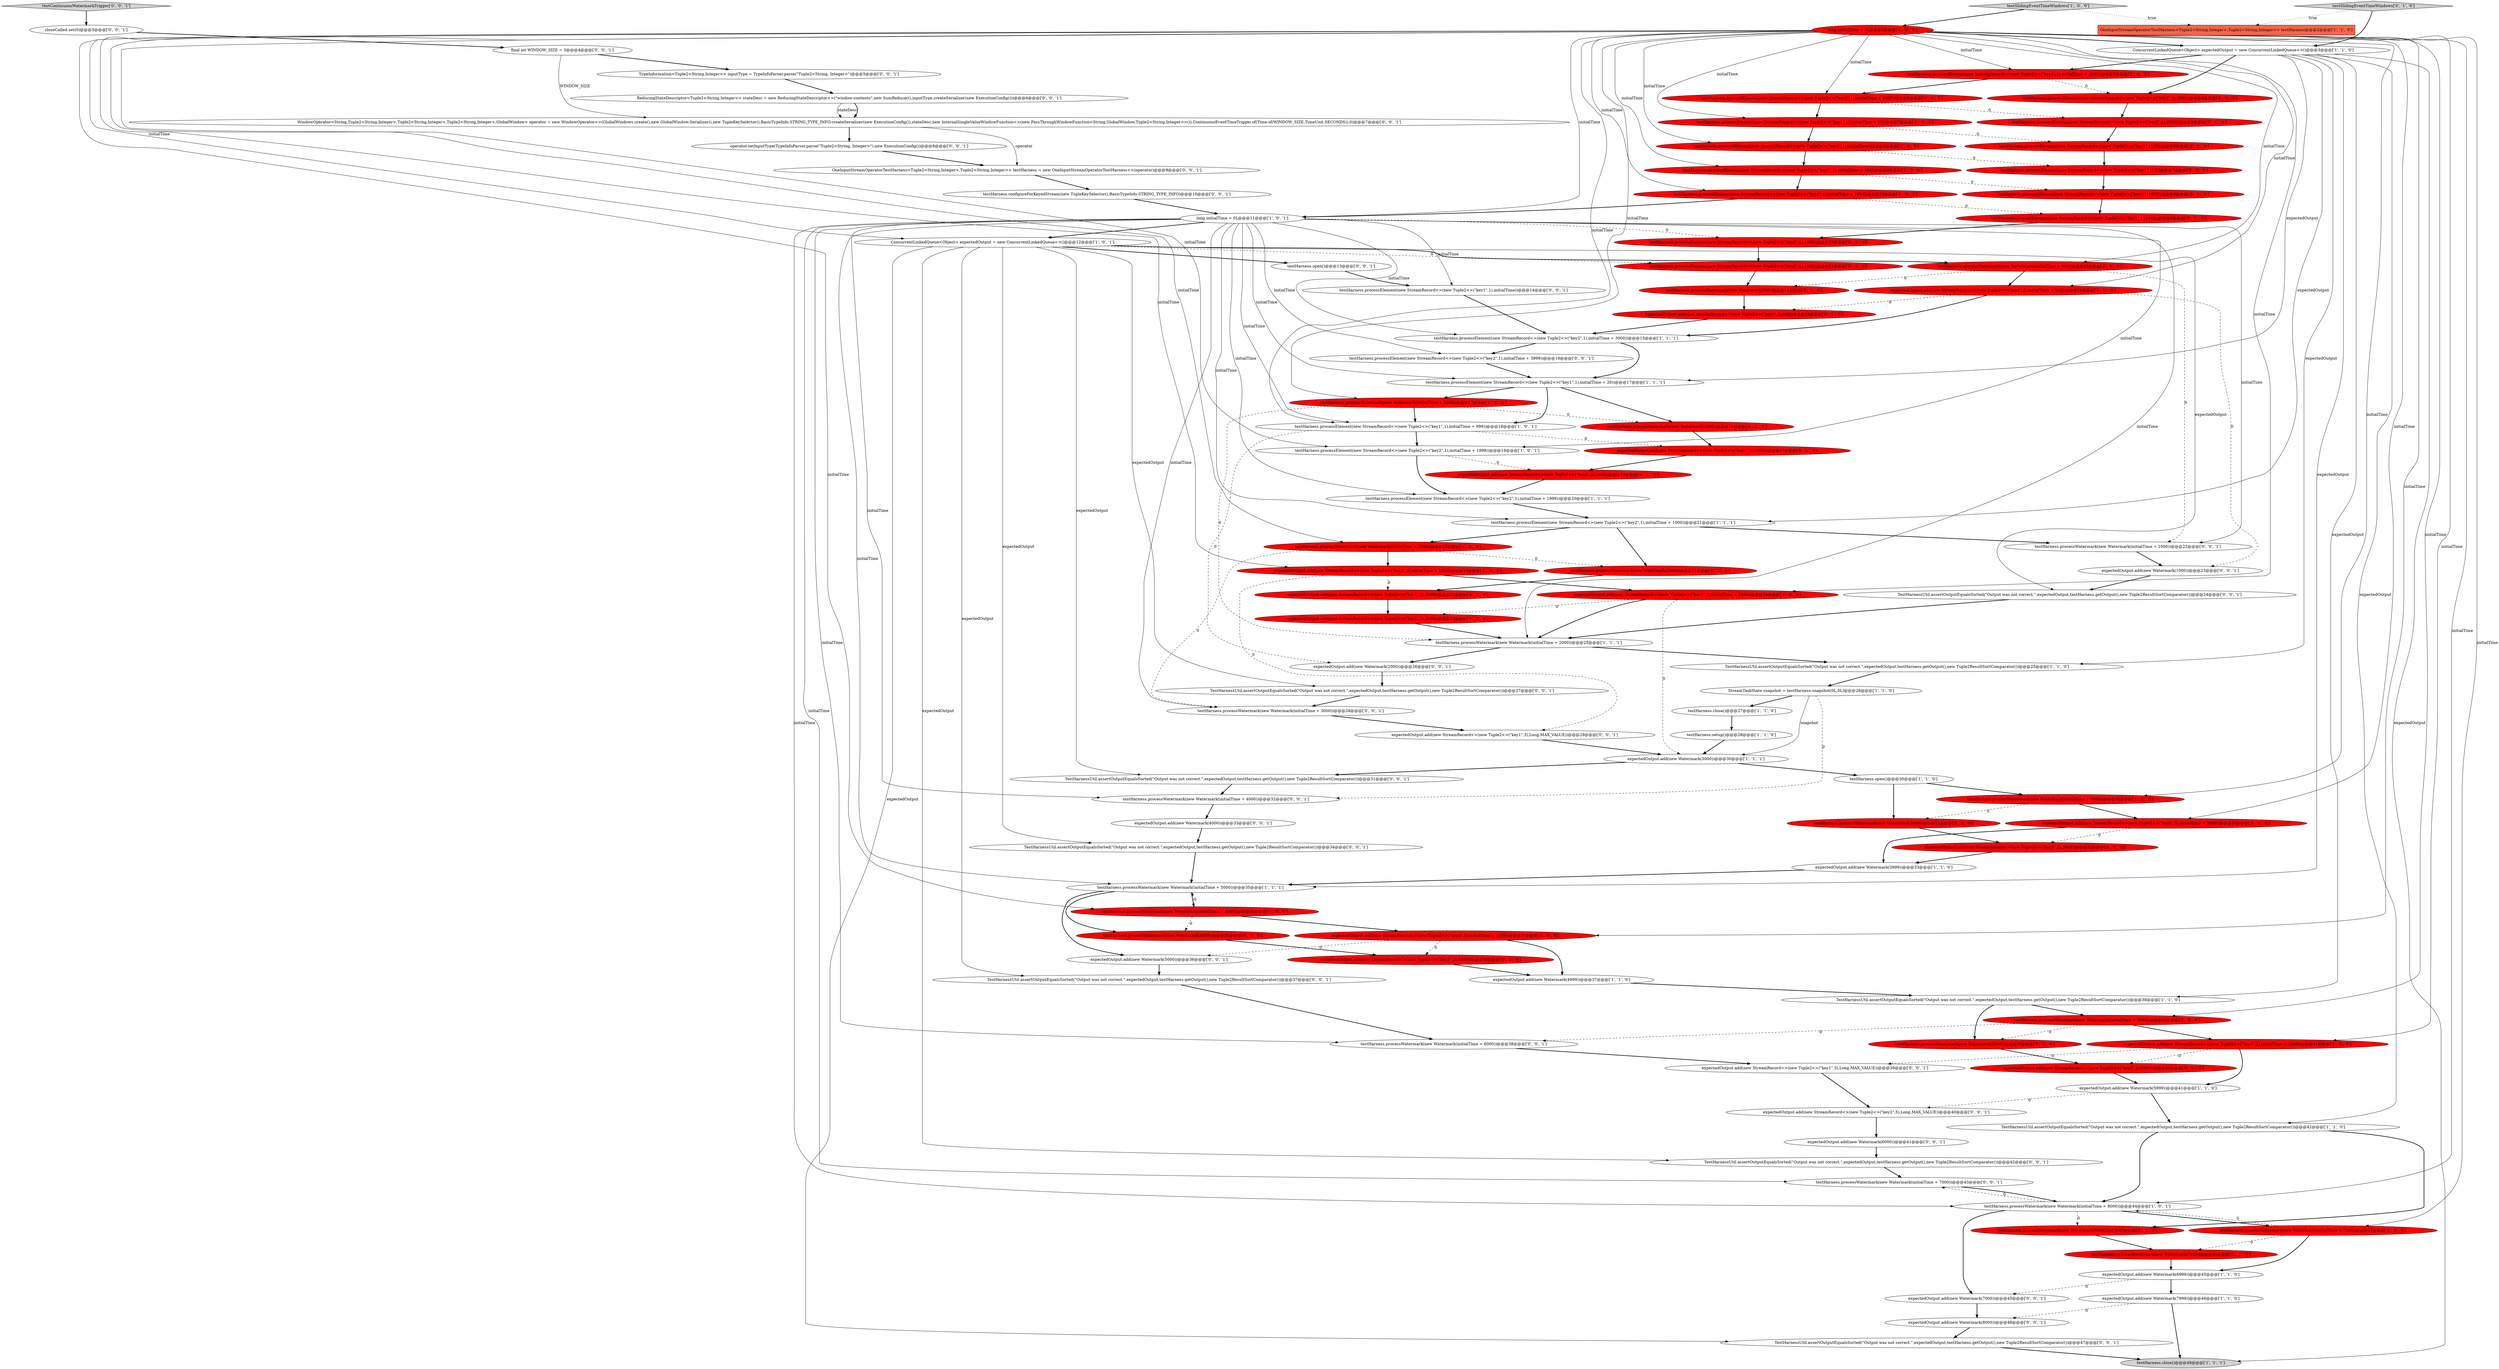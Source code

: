 digraph {
66 [style = filled, label = "testHarness.processElement(new StreamRecord<>(new Tuple2<>(\"key1\",1),0))@@@7@@@['0', '1', '0']", fillcolor = red, shape = ellipse image = "AAA1AAABBB2BBB"];
11 [style = filled, label = "testHarness.processElement(new StreamRecord<>(new Tuple2<>(\"key1\",1),initialTime + 999))@@@18@@@['1', '0', '1']", fillcolor = white, shape = ellipse image = "AAA0AAABBB1BBB"];
45 [style = filled, label = "testHarness.open()@@@30@@@['1', '1', '0']", fillcolor = white, shape = ellipse image = "AAA0AAABBB1BBB"];
106 [style = filled, label = "OneInputStreamOperatorTestHarness<Tuple2<String,Integer>,Tuple2<String,Integer>> testHarness = new OneInputStreamOperatorTestHarness<>(operator)@@@9@@@['0', '0', '1']", fillcolor = white, shape = ellipse image = "AAA0AAABBB3BBB"];
54 [style = filled, label = "expectedOutput.add(new StreamRecord<>(new Tuple2<>(\"key1\",3),999))@@@13@@@['0', '1', '0']", fillcolor = red, shape = ellipse image = "AAA1AAABBB2BBB"];
99 [style = filled, label = "TestHarnessUtil.assertOutputEqualsSorted(\"Output was not correct.\",expectedOutput,testHarness.getOutput(),new Tuple2ResultSortComparator())@@@42@@@['0', '0', '1']", fillcolor = white, shape = ellipse image = "AAA0AAABBB3BBB"];
55 [style = filled, label = "testHarness.processElement(new StreamRecord<>(new Tuple2<>(\"key2\",1),3000))@@@5@@@['0', '1', '0']", fillcolor = red, shape = ellipse image = "AAA1AAABBB2BBB"];
81 [style = filled, label = "expectedOutput.add(new Watermark(1000))@@@23@@@['0', '0', '1']", fillcolor = white, shape = ellipse image = "AAA0AAABBB3BBB"];
95 [style = filled, label = "TestHarnessUtil.assertOutputEqualsSorted(\"Output was not correct.\",expectedOutput,testHarness.getOutput(),new Tuple2ResultSortComparator())@@@34@@@['0', '0', '1']", fillcolor = white, shape = ellipse image = "AAA0AAABBB3BBB"];
2 [style = filled, label = "expectedOutput.add(new StreamRecord<>(new Tuple2<>(\"key2\",3),initialTime + 2999))@@@24@@@['1', '0', '0']", fillcolor = red, shape = ellipse image = "AAA1AAABBB1BBB"];
20 [style = filled, label = "testHarness.processWatermark(new Watermark(initialTime + 2000))@@@25@@@['1', '1', '1']", fillcolor = white, shape = ellipse image = "AAA0AAABBB1BBB"];
47 [style = filled, label = "expectedOutput.add(new Watermark(3999))@@@33@@@['1', '1', '0']", fillcolor = white, shape = ellipse image = "AAA0AAABBB1BBB"];
88 [style = filled, label = "expectedOutput.add(new StreamRecord<>(new Tuple2<>(\"key1\",3),Long.MAX_VALUE))@@@29@@@['0', '0', '1']", fillcolor = white, shape = ellipse image = "AAA0AAABBB3BBB"];
101 [style = filled, label = "expectedOutput.add(new Watermark(4000))@@@33@@@['0', '0', '1']", fillcolor = white, shape = ellipse image = "AAA0AAABBB3BBB"];
78 [style = filled, label = "testContinuousWatermarkTrigger['0', '0', '1']", fillcolor = lightgray, shape = diamond image = "AAA0AAABBB3BBB"];
102 [style = filled, label = "TestHarnessUtil.assertOutputEqualsSorted(\"Output was not correct.\",expectedOutput,testHarness.getOutput(),new Tuple2ResultSortComparator())@@@47@@@['0', '0', '1']", fillcolor = white, shape = ellipse image = "AAA0AAABBB3BBB"];
37 [style = filled, label = "long initialTime = 0L@@@3@@@['1', '0', '0']", fillcolor = red, shape = ellipse image = "AAA1AAABBB1BBB"];
33 [style = filled, label = "testHarness.processWatermark(new Watermark(initialTime + 5000))@@@35@@@['1', '1', '1']", fillcolor = white, shape = ellipse image = "AAA0AAABBB1BBB"];
57 [style = filled, label = "testHarness.processElement(new StreamRecord<>(new Tuple2<>(\"key1\",1),999))@@@8@@@['0', '1', '0']", fillcolor = red, shape = ellipse image = "AAA1AAABBB2BBB"];
87 [style = filled, label = "expectedOutput.add(new StreamRecord<>(new Tuple2<>(\"key2\",5),Long.MAX_VALUE))@@@40@@@['0', '0', '1']", fillcolor = white, shape = ellipse image = "AAA0AAABBB3BBB"];
82 [style = filled, label = "WindowOperator<String,Tuple2<String,Integer>,Tuple2<String,Integer>,Tuple2<String,Integer>,GlobalWindow> operator = new WindowOperator<>(GlobalWindows.create(),new GlobalWindow.Serializer(),new TupleKeySelector(),BasicTypeInfo.STRING_TYPE_INFO.createSerializer(new ExecutionConfig()),stateDesc,new InternalSingleValueWindowFunction<>(new PassThroughWindowFunction<String,GlobalWindow,Tuple2<String,Integer>>()),ContinuousEventTimeTrigger.of(Time.of(WINDOW_SIZE,TimeUnit.SECONDS)),0)@@@7@@@['0', '0', '1']", fillcolor = white, shape = ellipse image = "AAA0AAABBB3BBB"];
9 [style = filled, label = "expectedOutput.add(new StreamRecord<>(new Tuple2<>(\"key2\",2),initialTime + 4999))@@@37@@@['1', '0', '0']", fillcolor = red, shape = ellipse image = "AAA1AAABBB1BBB"];
43 [style = filled, label = "testHarness.setup()@@@28@@@['1', '1', '0']", fillcolor = white, shape = ellipse image = "AAA0AAABBB1BBB"];
73 [style = filled, label = "testHarness.processWatermark(new Watermark(initialTime + 6000))@@@38@@@['0', '0', '1']", fillcolor = white, shape = ellipse image = "AAA0AAABBB3BBB"];
86 [style = filled, label = "TestHarnessUtil.assertOutputEqualsSorted(\"Output was not correct.\",expectedOutput,testHarness.getOutput(),new Tuple2ResultSortComparator())@@@31@@@['0', '0', '1']", fillcolor = white, shape = ellipse image = "AAA0AAABBB3BBB"];
61 [style = filled, label = "expectedOutput.add(new StreamRecord<>(new Tuple2<>(\"key2\",2),4999))@@@36@@@['0', '1', '0']", fillcolor = red, shape = ellipse image = "AAA1AAABBB2BBB"];
91 [style = filled, label = "testHarness.processWatermark(new Watermark(initialTime + 1000))@@@22@@@['0', '0', '1']", fillcolor = white, shape = ellipse image = "AAA0AAABBB3BBB"];
13 [style = filled, label = "testHarness.close()@@@27@@@['1', '1', '0']", fillcolor = white, shape = ellipse image = "AAA0AAABBB1BBB"];
89 [style = filled, label = "TestHarnessUtil.assertOutputEqualsSorted(\"Output was not correct.\",expectedOutput,testHarness.getOutput(),new Tuple2ResultSortComparator())@@@24@@@['0', '0', '1']", fillcolor = white, shape = ellipse image = "AAA0AAABBB3BBB"];
85 [style = filled, label = "testHarness.processWatermark(new Watermark(initialTime + 7000))@@@43@@@['0', '0', '1']", fillcolor = white, shape = ellipse image = "AAA0AAABBB3BBB"];
105 [style = filled, label = "expectedOutput.add(new Watermark(7000))@@@45@@@['0', '0', '1']", fillcolor = white, shape = ellipse image = "AAA0AAABBB3BBB"];
83 [style = filled, label = "testHarness.processElement(new StreamRecord<>(new Tuple2<>(\"key1\",1),initialTime))@@@14@@@['0', '0', '1']", fillcolor = white, shape = ellipse image = "AAA0AAABBB3BBB"];
44 [style = filled, label = "ConcurrentLinkedQueue<Object> expectedOutput = new ConcurrentLinkedQueue<>()@@@3@@@['1', '1', '0']", fillcolor = white, shape = ellipse image = "AAA0AAABBB1BBB"];
60 [style = filled, label = "expectedOutput.add(new StreamRecord<>(new Tuple2<>(\"key1\",3),1999))@@@17@@@['0', '1', '0']", fillcolor = red, shape = ellipse image = "AAA1AAABBB2BBB"];
67 [style = filled, label = "expectedOutput.add(new StreamRecord<>(new Tuple2<>(\"key2\",3),1999))@@@18@@@['0', '1', '0']", fillcolor = red, shape = ellipse image = "AAA1AAABBB2BBB"];
84 [style = filled, label = "testHarness.open()@@@13@@@['0', '0', '1']", fillcolor = white, shape = ellipse image = "AAA0AAABBB3BBB"];
50 [style = filled, label = "testHarness.processElement(new StreamRecord<>(new Tuple2<>(\"key2\",1),1998))@@@9@@@['0', '1', '0']", fillcolor = red, shape = ellipse image = "AAA1AAABBB2BBB"];
76 [style = filled, label = "expectedOutput.add(new Watermark(6000))@@@41@@@['0', '0', '1']", fillcolor = white, shape = ellipse image = "AAA0AAABBB3BBB"];
80 [style = filled, label = "TypeInformation<Tuple2<String,Integer>> inputType = TypeInfoParser.parse(\"Tuple2<String, Integer>\")@@@5@@@['0', '0', '1']", fillcolor = white, shape = ellipse image = "AAA0AAABBB3BBB"];
70 [style = filled, label = "testHarness.processWatermark(new Watermark(2999))@@@21@@@['0', '1', '0']", fillcolor = red, shape = ellipse image = "AAA1AAABBB2BBB"];
52 [style = filled, label = "testSlidingEventTimeWindows['0', '1', '0']", fillcolor = lightgray, shape = diamond image = "AAA0AAABBB2BBB"];
28 [style = filled, label = "long initialTime = 0L@@@11@@@['1', '0', '1']", fillcolor = white, shape = ellipse image = "AAA0AAABBB1BBB"];
74 [style = filled, label = "expectedOutput.add(new StreamRecord<>(new Tuple2<>(\"key1\",3),Long.MAX_VALUE))@@@39@@@['0', '0', '1']", fillcolor = white, shape = ellipse image = "AAA0AAABBB3BBB"];
103 [style = filled, label = "testHarness.processWatermark(new Watermark(initialTime + 3000))@@@28@@@['0', '0', '1']", fillcolor = white, shape = ellipse image = "AAA0AAABBB3BBB"];
21 [style = filled, label = "testHarness.processElement(new StreamRecord<>(new Tuple2<>(\"key2\",1),initialTime + 1998))@@@10@@@['1', '0', '0']", fillcolor = red, shape = ellipse image = "AAA1AAABBB1BBB"];
38 [style = filled, label = "testHarness.processWatermark(new Watermark(initialTime + 2999))@@@22@@@['1', '0', '0']", fillcolor = red, shape = ellipse image = "AAA1AAABBB1BBB"];
62 [style = filled, label = "expectedOutput.add(new StreamRecord<>(new Tuple2<>(\"key1\",3),2999))@@@22@@@['0', '1', '0']", fillcolor = red, shape = ellipse image = "AAA1AAABBB2BBB"];
6 [style = filled, label = "testHarness.processWatermark(new Watermark(initialTime + 4999))@@@36@@@['1', '0', '0']", fillcolor = red, shape = ellipse image = "AAA1AAABBB1BBB"];
40 [style = filled, label = "testHarness.processElement(new StreamRecord<>(new Tuple2<>(\"key2\",1),initialTime + 3000))@@@6@@@['1', '0', '0']", fillcolor = red, shape = ellipse image = "AAA1AAABBB1BBB"];
32 [style = filled, label = "testHarness.processElement(new StreamRecord<>(new Tuple2<>(\"key1\",1),initialTime + 999))@@@9@@@['1', '0', '0']", fillcolor = red, shape = ellipse image = "AAA1AAABBB1BBB"];
96 [style = filled, label = "ReducingStateDescriptor<Tuple2<String,Integer>> stateDesc = new ReducingStateDescriptor<>(\"window-contents\",new SumReducer(),inputType.createSerializer(new ExecutionConfig()))@@@6@@@['0', '0', '1']", fillcolor = white, shape = ellipse image = "AAA0AAABBB3BBB"];
15 [style = filled, label = "testHarness.processWatermark(new Watermark(initialTime + 999))@@@13@@@['1', '0', '0']", fillcolor = red, shape = ellipse image = "AAA1AAABBB1BBB"];
75 [style = filled, label = "TestHarnessUtil.assertOutputEqualsSorted(\"Output was not correct.\",expectedOutput,testHarness.getOutput(),new Tuple2ResultSortComparator())@@@27@@@['0', '0', '1']", fillcolor = white, shape = ellipse image = "AAA0AAABBB3BBB"];
4 [style = filled, label = "TestHarnessUtil.assertOutputEqualsSorted(\"Output was not correct.\",expectedOutput,testHarness.getOutput(),new Tuple2ResultSortComparator())@@@38@@@['1', '1', '0']", fillcolor = white, shape = ellipse image = "AAA0AAABBB1BBB"];
69 [style = filled, label = "testHarness.processWatermark(new Watermark(7999))@@@44@@@['0', '1', '0']", fillcolor = red, shape = ellipse image = "AAA1AAABBB2BBB"];
49 [style = filled, label = "testHarness.processWatermark(new Watermark(5999))@@@39@@@['0', '1', '0']", fillcolor = red, shape = ellipse image = "AAA1AAABBB2BBB"];
8 [style = filled, label = "testHarness.close()@@@48@@@['1', '1', '1']", fillcolor = lightgray, shape = ellipse image = "AAA0AAABBB1BBB"];
34 [style = filled, label = "expectedOutput.add(new StreamRecord<>(new Tuple2<>(\"key1\",3),initialTime + 999))@@@14@@@['1', '0', '0']", fillcolor = red, shape = ellipse image = "AAA1AAABBB1BBB"];
0 [style = filled, label = "testHarness.processWatermark(new Watermark(initialTime + 1999))@@@17@@@['1', '0', '0']", fillcolor = red, shape = ellipse image = "AAA1AAABBB1BBB"];
104 [style = filled, label = "testHarness.processElement(new StreamRecord<>(new Tuple2<>(\"key2\",1),initialTime + 3999))@@@16@@@['0', '0', '1']", fillcolor = white, shape = ellipse image = "AAA0AAABBB3BBB"];
27 [style = filled, label = "testHarness.processWatermark(new Watermark(initialTime + 8000))@@@44@@@['1', '0', '1']", fillcolor = white, shape = ellipse image = "AAA0AAABBB1BBB"];
36 [style = filled, label = "testHarness.processElement(new StreamRecord<>(new Tuple2<>(\"key2\",1),initialTime + 3000))@@@15@@@['1', '1', '1']", fillcolor = white, shape = ellipse image = "AAA0AAABBB1BBB"];
94 [style = filled, label = "operator.setInputType(TypeInfoParser.parse(\"Tuple2<String, Integer>\"),new ExecutionConfig())@@@8@@@['0', '0', '1']", fillcolor = white, shape = ellipse image = "AAA0AAABBB3BBB"];
72 [style = filled, label = "testHarness.processElement(new StreamRecord<>(new Tuple2<>(\"key2\",1),1000))@@@11@@@['0', '1', '0']", fillcolor = red, shape = ellipse image = "AAA1AAABBB2BBB"];
77 [style = filled, label = "expectedOutput.add(new Watermark(8000))@@@46@@@['0', '0', '1']", fillcolor = white, shape = ellipse image = "AAA0AAABBB3BBB"];
79 [style = filled, label = "final int WINDOW_SIZE = 3@@@4@@@['0', '0', '1']", fillcolor = white, shape = ellipse image = "AAA0AAABBB3BBB"];
51 [style = filled, label = "expectedOutput.add(new StreamRecord<>(new Tuple2<>(\"key2\",2),5999))@@@40@@@['0', '1', '0']", fillcolor = red, shape = ellipse image = "AAA1AAABBB2BBB"];
58 [style = filled, label = "testHarness.processElement(new StreamRecord<>(new Tuple2<>(\"key1\",1),20))@@@6@@@['0', '1', '0']", fillcolor = red, shape = ellipse image = "AAA1AAABBB2BBB"];
65 [style = filled, label = "testHarness.processWatermark(new Watermark(6999))@@@43@@@['0', '1', '0']", fillcolor = red, shape = ellipse image = "AAA1AAABBB2BBB"];
98 [style = filled, label = "expectedOutput.add(new Watermark(2000))@@@26@@@['0', '0', '1']", fillcolor = white, shape = ellipse image = "AAA0AAABBB3BBB"];
100 [style = filled, label = "testHarness.configureForKeyedStream(new TupleKeySelector(),BasicTypeInfo.STRING_TYPE_INFO)@@@10@@@['0', '0', '1']", fillcolor = white, shape = ellipse image = "AAA0AAABBB3BBB"];
56 [style = filled, label = "testHarness.processElement(new StreamRecord<>(new Tuple2<>(\"key2\",1),3999))@@@4@@@['0', '1', '0']", fillcolor = red, shape = ellipse image = "AAA1AAABBB2BBB"];
1 [style = filled, label = "testHarness.processElement(new StreamRecord<>(new Tuple2<>(\"key2\",1),initialTime + 1999))@@@20@@@['1', '1', '1']", fillcolor = white, shape = ellipse image = "AAA0AAABBB1BBB"];
23 [style = filled, label = "TestHarnessUtil.assertOutputEqualsSorted(\"Output was not correct.\",expectedOutput,testHarness.getOutput(),new Tuple2ResultSortComparator())@@@42@@@['1', '1', '0']", fillcolor = white, shape = ellipse image = "AAA0AAABBB1BBB"];
16 [style = filled, label = "expectedOutput.add(new Watermark(4999))@@@37@@@['1', '1', '0']", fillcolor = white, shape = ellipse image = "AAA0AAABBB1BBB"];
3 [style = filled, label = "expectedOutput.add(new StreamRecord<>(new Tuple2<>(\"key2\",5),initialTime + 3999))@@@33@@@['1', '0', '0']", fillcolor = red, shape = ellipse image = "AAA1AAABBB1BBB"];
97 [style = filled, label = "TestHarnessUtil.assertOutputEqualsSorted(\"Output was not correct.\",expectedOutput,testHarness.getOutput(),new Tuple2ResultSortComparator())@@@37@@@['0', '0', '1']", fillcolor = white, shape = ellipse image = "AAA0AAABBB3BBB"];
24 [style = filled, label = "testHarness.processElement(new StreamRecord<>(new Tuple2<>(\"key1\",1),initialTime + 20))@@@7@@@['1', '0', '0']", fillcolor = red, shape = ellipse image = "AAA1AAABBB1BBB"];
35 [style = filled, label = "expectedOutput.add(new Watermark(5999))@@@41@@@['1', '1', '0']", fillcolor = white, shape = ellipse image = "AAA0AAABBB1BBB"];
92 [style = filled, label = "closeCalled.set(0)@@@3@@@['0', '0', '1']", fillcolor = white, shape = ellipse image = "AAA0AAABBB3BBB"];
68 [style = filled, label = "testHarness.processWatermark(new Watermark(3999))@@@31@@@['0', '1', '0']", fillcolor = red, shape = ellipse image = "AAA1AAABBB2BBB"];
5 [style = filled, label = "StreamTaskState snapshot = testHarness.snapshot(0L,0L)@@@26@@@['1', '1', '0']", fillcolor = white, shape = ellipse image = "AAA0AAABBB1BBB"];
41 [style = filled, label = "OneInputStreamOperatorTestHarness<Tuple2<String,Integer>,Tuple2<String,Integer>> testHarness@@@2@@@['1', '1', '0']", fillcolor = tomato, shape = box image = "AAA0AAABBB1BBB"];
18 [style = filled, label = "testHarness.processElement(new StreamRecord<>(new Tuple2<>(\"key1\",1),initialTime + 20))@@@17@@@['1', '1', '1']", fillcolor = white, shape = ellipse image = "AAA0AAABBB1BBB"];
12 [style = filled, label = "TestHarnessUtil.assertOutputEqualsSorted(\"Output was not correct.\",expectedOutput,testHarness.getOutput(),new Tuple2ResultSortComparator())@@@25@@@['1', '1', '0']", fillcolor = white, shape = ellipse image = "AAA0AAABBB1BBB"];
39 [style = filled, label = "testHarness.processElement(new StreamRecord<>(new Tuple2<>(\"key2\",1),initialTime + 1998))@@@19@@@['1', '0', '1']", fillcolor = white, shape = ellipse image = "AAA0AAABBB1BBB"];
7 [style = filled, label = "expectedOutput.add(new Watermark(6999))@@@45@@@['1', '1', '0']", fillcolor = white, shape = ellipse image = "AAA0AAABBB1BBB"];
17 [style = filled, label = "expectedOutput.add(new Watermark(7999))@@@46@@@['1', '1', '0']", fillcolor = white, shape = ellipse image = "AAA0AAABBB1BBB"];
30 [style = filled, label = "testHarness.processElement(new StreamRecord<>(new Tuple2<>(\"key2\",1),initialTime + 1000))@@@21@@@['1', '1', '1']", fillcolor = white, shape = ellipse image = "AAA0AAABBB1BBB"];
14 [style = filled, label = "testSlidingEventTimeWindows['1', '0', '0']", fillcolor = lightgray, shape = diamond image = "AAA0AAABBB1BBB"];
59 [style = filled, label = "testHarness.processWatermark(new Watermark(1999))@@@16@@@['0', '1', '0']", fillcolor = red, shape = ellipse image = "AAA1AAABBB2BBB"];
42 [style = filled, label = "expectedOutput.add(new StreamRecord<>(new Tuple2<>(\"key2\",2),initialTime + 5999))@@@41@@@['1', '0', '0']", fillcolor = red, shape = ellipse image = "AAA1AAABBB1BBB"];
29 [style = filled, label = "testHarness.processWatermark(new Watermark(initialTime + 7999))@@@45@@@['1', '0', '0']", fillcolor = red, shape = ellipse image = "AAA1AAABBB1BBB"];
90 [style = filled, label = "expectedOutput.add(new Watermark(5000))@@@36@@@['0', '0', '1']", fillcolor = white, shape = ellipse image = "AAA0AAABBB3BBB"];
93 [style = filled, label = "testHarness.processWatermark(new Watermark(initialTime + 4000))@@@32@@@['0', '0', '1']", fillcolor = white, shape = ellipse image = "AAA0AAABBB3BBB"];
10 [style = filled, label = "testHarness.processWatermark(new Watermark(initialTime + 5999))@@@40@@@['1', '0', '0']", fillcolor = red, shape = ellipse image = "AAA1AAABBB1BBB"];
71 [style = filled, label = "expectedOutput.add(new StreamRecord<>(new Tuple2<>(\"key2\",5),3999))@@@32@@@['0', '1', '0']", fillcolor = red, shape = ellipse image = "AAA1AAABBB2BBB"];
22 [style = filled, label = "expectedOutput.add(new Watermark(3000))@@@30@@@['1', '1', '1']", fillcolor = white, shape = ellipse image = "AAA0AAABBB1BBB"];
31 [style = filled, label = "expectedOutput.add(new StreamRecord<>(new Tuple2<>(\"key1\",3),initialTime + 2999))@@@23@@@['1', '0', '0']", fillcolor = red, shape = ellipse image = "AAA1AAABBB1BBB"];
25 [style = filled, label = "testHarness.processElement(new StreamRecord<>(new Tuple2<>(\"key1\",1),initialTime))@@@8@@@['1', '0', '0']", fillcolor = red, shape = ellipse image = "AAA1AAABBB1BBB"];
26 [style = filled, label = "ConcurrentLinkedQueue<Object> expectedOutput = new ConcurrentLinkedQueue<>()@@@12@@@['1', '0', '1']", fillcolor = white, shape = ellipse image = "AAA0AAABBB1BBB"];
64 [style = filled, label = "testHarness.processElement(new StreamRecord<>(new Tuple2<>(\"key2\",1),1999))@@@10@@@['0', '1', '0']", fillcolor = red, shape = ellipse image = "AAA1AAABBB2BBB"];
19 [style = filled, label = "testHarness.processElement(new StreamRecord<>(new Tuple2<>(\"key2\",1),initialTime + 3999))@@@5@@@['1', '0', '0']", fillcolor = red, shape = ellipse image = "AAA1AAABBB1BBB"];
46 [style = filled, label = "testHarness.processWatermark(new Watermark(initialTime + 3999))@@@32@@@['1', '0', '0']", fillcolor = red, shape = ellipse image = "AAA1AAABBB1BBB"];
53 [style = filled, label = "expectedOutput.add(new StreamRecord<>(new Tuple2<>(\"key2\",3),2999))@@@23@@@['0', '1', '0']", fillcolor = red, shape = ellipse image = "AAA1AAABBB2BBB"];
48 [style = filled, label = "testHarness.processWatermark(new Watermark(4999))@@@35@@@['0', '1', '0']", fillcolor = red, shape = ellipse image = "AAA1AAABBB2BBB"];
63 [style = filled, label = "testHarness.processWatermark(new Watermark(999))@@@12@@@['0', '1', '0']", fillcolor = red, shape = ellipse image = "AAA1AAABBB2BBB"];
21->50 [style = dashed, label="0"];
52->44 [style = bold, label=""];
28->11 [style = solid, label="initialTime"];
36->104 [style = bold, label=""];
12->5 [style = bold, label=""];
44->30 [style = solid, label="expectedOutput"];
26->86 [style = solid, label="expectedOutput"];
80->96 [style = bold, label=""];
73->74 [style = bold, label=""];
44->19 [style = bold, label=""];
42->74 [style = dashed, label="0"];
93->101 [style = bold, label=""];
49->51 [style = bold, label=""];
33->90 [style = bold, label=""];
44->8 [style = solid, label="expectedOutput"];
48->61 [style = bold, label=""];
38->31 [style = bold, label=""];
67->1 [style = bold, label=""];
95->33 [style = bold, label=""];
1->30 [style = bold, label=""];
47->33 [style = bold, label=""];
79->82 [style = solid, label="WINDOW_SIZE"];
34->54 [style = dashed, label="0"];
0->59 [style = dashed, label="0"];
10->73 [style = dashed, label="0"];
78->92 [style = bold, label=""];
9->16 [style = bold, label=""];
96->82 [style = solid, label="stateDesc"];
21->28 [style = bold, label=""];
14->41 [style = dotted, label="true"];
28->33 [style = solid, label="initialTime"];
35->23 [style = bold, label=""];
37->9 [style = solid, label="initialTime"];
28->91 [style = solid, label="initialTime"];
26->72 [style = dashed, label="0"];
37->26 [style = solid, label="initialTime"];
62->53 [style = bold, label=""];
45->68 [style = bold, label=""];
101->95 [style = bold, label=""];
28->30 [style = solid, label="initialTime"];
71->47 [style = bold, label=""];
37->2 [style = solid, label="initialTime"];
104->18 [style = bold, label=""];
37->39 [style = solid, label="initialTime"];
31->88 [style = dashed, label="0"];
36->18 [style = bold, label=""];
26->15 [style = bold, label=""];
33->48 [style = bold, label=""];
65->69 [style = bold, label=""];
82->106 [style = solid, label="operator"];
25->66 [style = dashed, label="0"];
40->24 [style = bold, label=""];
26->97 [style = solid, label="expectedOutput"];
10->49 [style = dashed, label="0"];
91->81 [style = bold, label=""];
82->94 [style = bold, label=""];
40->55 [style = dashed, label="0"];
81->89 [style = bold, label=""];
2->22 [style = dashed, label="0"];
18->0 [style = bold, label=""];
30->70 [style = bold, label=""];
7->105 [style = dashed, label="0"];
14->37 [style = bold, label=""];
28->73 [style = solid, label="initialTime"];
31->62 [style = dashed, label="0"];
30->91 [style = bold, label=""];
20->98 [style = bold, label=""];
102->8 [style = bold, label=""];
2->20 [style = bold, label=""];
59->60 [style = bold, label=""];
15->34 [style = bold, label=""];
28->18 [style = solid, label="initialTime"];
23->65 [style = bold, label=""];
37->15 [style = solid, label="initialTime"];
63->54 [style = bold, label=""];
37->11 [style = solid, label="initialTime"];
69->7 [style = bold, label=""];
18->11 [style = bold, label=""];
44->12 [style = solid, label="expectedOutput"];
28->1 [style = solid, label="initialTime"];
28->85 [style = solid, label="initialTime"];
5->93 [style = dashed, label="0"];
53->20 [style = bold, label=""];
31->2 [style = bold, label=""];
37->31 [style = solid, label="initialTime"];
87->76 [style = bold, label=""];
44->4 [style = solid, label="expectedOutput"];
74->87 [style = bold, label=""];
37->32 [style = solid, label="initialTime"];
44->23 [style = solid, label="expectedOutput"];
51->35 [style = bold, label=""];
39->67 [style = dashed, label="0"];
100->28 [style = bold, label=""];
6->33 [style = dashed, label="0"];
37->10 [style = solid, label="initialTime"];
37->29 [style = solid, label="initialTime"];
42->51 [style = dashed, label="0"];
37->38 [style = solid, label="initialTime"];
75->103 [style = bold, label=""];
9->90 [style = dashed, label="0"];
13->43 [style = bold, label=""];
34->36 [style = bold, label=""];
43->22 [style = bold, label=""];
5->22 [style = solid, label="snapshot"];
27->65 [style = dashed, label="0"];
26->95 [style = solid, label="expectedOutput"];
28->83 [style = solid, label="initialTime"];
96->82 [style = bold, label=""];
52->41 [style = dotted, label="true"];
45->46 [style = bold, label=""];
27->29 [style = bold, label=""];
89->20 [style = bold, label=""];
26->75 [style = solid, label="expectedOutput"];
94->106 [style = bold, label=""];
66->57 [style = bold, label=""];
29->69 [style = dashed, label="0"];
37->34 [style = solid, label="initialTime"];
90->97 [style = bold, label=""];
44->18 [style = solid, label="expectedOutput"];
4->10 [style = bold, label=""];
17->8 [style = bold, label=""];
64->72 [style = bold, label=""];
27->85 [style = dashed, label="0"];
26->84 [style = bold, label=""];
44->56 [style = bold, label=""];
37->28 [style = solid, label="initialTime"];
7->17 [style = bold, label=""];
37->6 [style = solid, label="initialTime"];
22->45 [style = bold, label=""];
28->93 [style = solid, label="initialTime"];
35->87 [style = dashed, label="0"];
3->71 [style = dashed, label="0"];
79->80 [style = bold, label=""];
17->77 [style = dashed, label="0"];
83->36 [style = bold, label=""];
37->46 [style = solid, label="initialTime"];
11->60 [style = dashed, label="0"];
0->11 [style = bold, label=""];
28->39 [style = solid, label="initialTime"];
28->26 [style = bold, label=""];
3->47 [style = bold, label=""];
26->102 [style = solid, label="expectedOutput"];
6->48 [style = dashed, label="0"];
18->59 [style = bold, label=""];
34->81 [style = dashed, label="0"];
38->70 [style = dashed, label="0"];
11->98 [style = dashed, label="0"];
27->105 [style = bold, label=""];
58->66 [style = bold, label=""];
98->75 [style = bold, label=""];
32->57 [style = dashed, label="0"];
9->61 [style = dashed, label="0"];
72->63 [style = bold, label=""];
54->36 [style = bold, label=""];
92->79 [style = bold, label=""];
28->20 [style = solid, label="initialTime"];
24->25 [style = bold, label=""];
5->13 [style = bold, label=""];
106->100 [style = bold, label=""];
37->44 [style = bold, label=""];
24->58 [style = dashed, label="0"];
50->64 [style = bold, label=""];
39->1 [style = bold, label=""];
37->0 [style = solid, label="initialTime"];
19->40 [style = bold, label=""];
16->4 [style = bold, label=""];
85->27 [style = bold, label=""];
46->3 [style = bold, label=""];
97->73 [style = bold, label=""];
30->38 [style = bold, label=""];
32->21 [style = bold, label=""];
103->88 [style = bold, label=""];
61->16 [style = bold, label=""];
19->56 [style = dashed, label="0"];
28->103 [style = solid, label="initialTime"];
23->27 [style = bold, label=""];
57->50 [style = bold, label=""];
33->6 [style = bold, label=""];
99->85 [style = bold, label=""];
76->99 [style = bold, label=""];
70->62 [style = bold, label=""];
25->32 [style = bold, label=""];
105->77 [style = bold, label=""];
37->21 [style = solid, label="initialTime"];
15->63 [style = dashed, label="0"];
28->36 [style = solid, label="initialTime"];
29->27 [style = dashed, label="0"];
15->91 [style = dashed, label="0"];
0->20 [style = dashed, label="0"];
46->68 [style = dashed, label="0"];
77->102 [style = bold, label=""];
42->35 [style = bold, label=""];
2->53 [style = dashed, label="0"];
86->93 [style = bold, label=""];
60->67 [style = bold, label=""];
37->19 [style = solid, label="initialTime"];
88->22 [style = bold, label=""];
44->33 [style = solid, label="expectedOutput"];
4->49 [style = bold, label=""];
10->42 [style = bold, label=""];
26->99 [style = solid, label="expectedOutput"];
28->27 [style = solid, label="initialTime"];
37->40 [style = solid, label="initialTime"];
68->71 [style = bold, label=""];
26->89 [style = solid, label="expectedOutput"];
20->12 [style = bold, label=""];
22->86 [style = bold, label=""];
11->39 [style = bold, label=""];
29->7 [style = bold, label=""];
37->25 [style = solid, label="initialTime"];
37->42 [style = solid, label="initialTime"];
28->104 [style = solid, label="initialTime"];
6->9 [style = bold, label=""];
37->24 [style = solid, label="initialTime"];
28->64 [style = dashed, label="0"];
38->103 [style = dashed, label="0"];
84->83 [style = bold, label=""];
37->3 [style = solid, label="initialTime"];
55->58 [style = bold, label=""];
37->27 [style = solid, label="initialTime"];
56->55 [style = bold, label=""];
}

